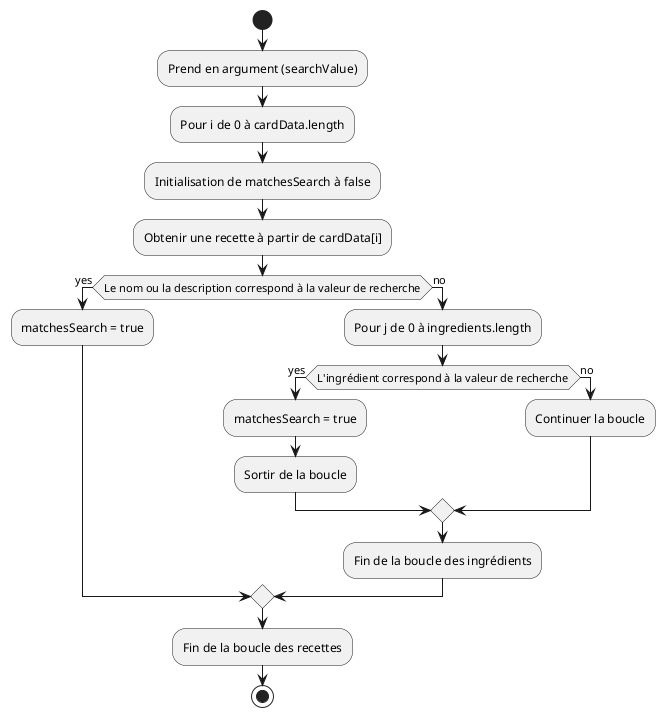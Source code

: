 @startuml Programmation impérative (boucles natives)

start

:Prend en argument (searchValue);

:Pour i de 0 à cardData.length;

:Initialisation de matchesSearch à false;

:Obtenir une recette à partir de cardData[i];

if (Le nom ou la description correspond à la valeur de recherche) then (yes)
    :matchesSearch = true;
else (no)
    :Pour j de 0 à ingredients.length;
    if (L'ingrédient correspond à la valeur de recherche) then (yes)
        :matchesSearch = true;
        :Sortir de la boucle;
    else (no)
        :Continuer la boucle;
    endif
    :Fin de la boucle des ingrédients;
endif

:Fin de la boucle des recettes;

stop

@enduml
